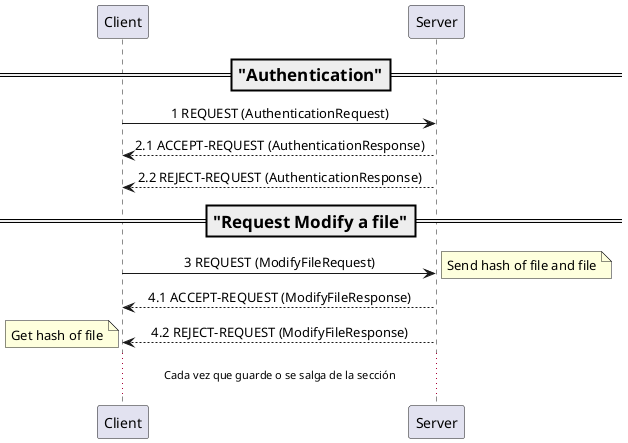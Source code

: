 @startuml
'https://plantuml.com/sequence-diagram
/'
Action : Elementos que representas los eventos a los que responden los agentes para completar las tareas de la ontología.
Predicate : Elementos que representan las respuestas a los eventos para completar las tareas de la ontología.
'/
'autonumber
skinparam defaultFontName consolas
skinparam sequenceMessageAlign center

=== "Authentication" ==
Client -> Server:   1 REQUEST (AuthenticationRequest)
Client <-- Server:  2.1 ACCEPT-REQUEST (AuthenticationResponse)
Client <-- Server:  2.2 REJECT-REQUEST (AuthenticationResponse)

=== "Request Modify a file" ==
Client -> Server:   3 REQUEST (ModifyFileRequest)
note right
  Send hash of file and file
end note
Client <-- Server:  4.1 ACCEPT-REQUEST (ModifyFileResponse)
Client <-- Server:  4.2 REJECT-REQUEST (ModifyFileResponse)
note left
  Get hash of file
end note

...Cada vez que guarde o se salga de la sección...

@enduml
